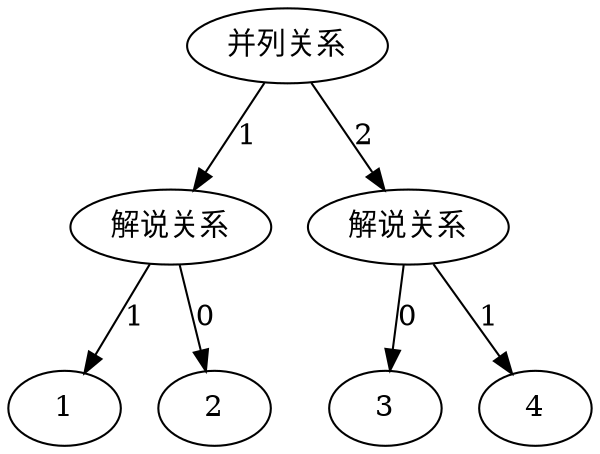 digraph G {
	0 [label="并列关系"]
	1 [label="解说关系"]
	0 -> 1 [label=1]
	2 [label=1]
	1 -> 2 [label=1]
	3 [label=2]
	1 -> 3 [label=0]
	4 [label="解说关系"]
	0 -> 4 [label=2]
	5 [label=3]
	4 -> 5 [label=0]
	6 [label=4]
	4 -> 6 [label=1]
}
